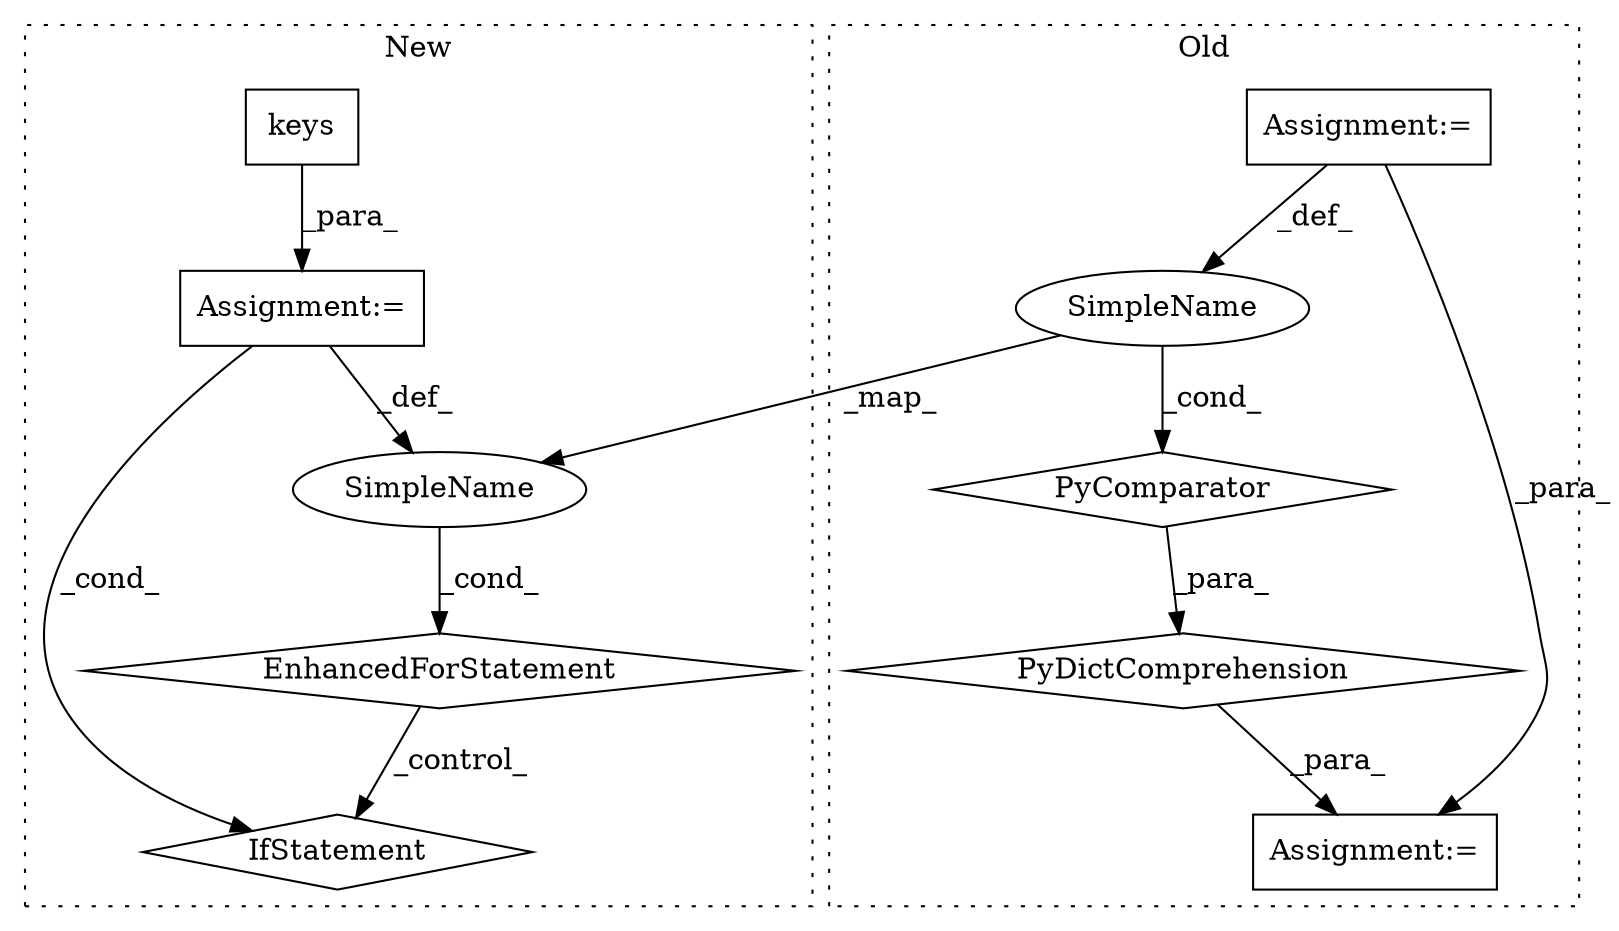 digraph G {
subgraph cluster0 {
1 [label="PyDictComprehension" a="110" s="1323" l="157" shape="diamond"];
3 [label="PyComparator" a="113" s="1409" l="63" shape="diamond"];
4 [label="Assignment:=" a="7" s="1409" l="63" shape="box"];
5 [label="Assignment:=" a="7" s="1311" l="12" shape="box"];
10 [label="SimpleName" a="42" s="1412" l="3" shape="ellipse"];
label = "Old";
style="dotted";
}
subgraph cluster1 {
2 [label="keys" a="32" s="1420" l="6" shape="box"];
6 [label="Assignment:=" a="7" s="1346,1426" l="53,2" shape="box"];
7 [label="EnhancedForStatement" a="70" s="1346,1426" l="53,2" shape="diamond"];
8 [label="IfStatement" a="25" s="1436,1479" l="4,2" shape="diamond"];
9 [label="SimpleName" a="42" s="1403" l="3" shape="ellipse"];
label = "New";
style="dotted";
}
1 -> 5 [label="_para_"];
2 -> 6 [label="_para_"];
3 -> 1 [label="_para_"];
4 -> 5 [label="_para_"];
4 -> 10 [label="_def_"];
6 -> 9 [label="_def_"];
6 -> 8 [label="_cond_"];
7 -> 8 [label="_control_"];
9 -> 7 [label="_cond_"];
10 -> 9 [label="_map_"];
10 -> 3 [label="_cond_"];
}